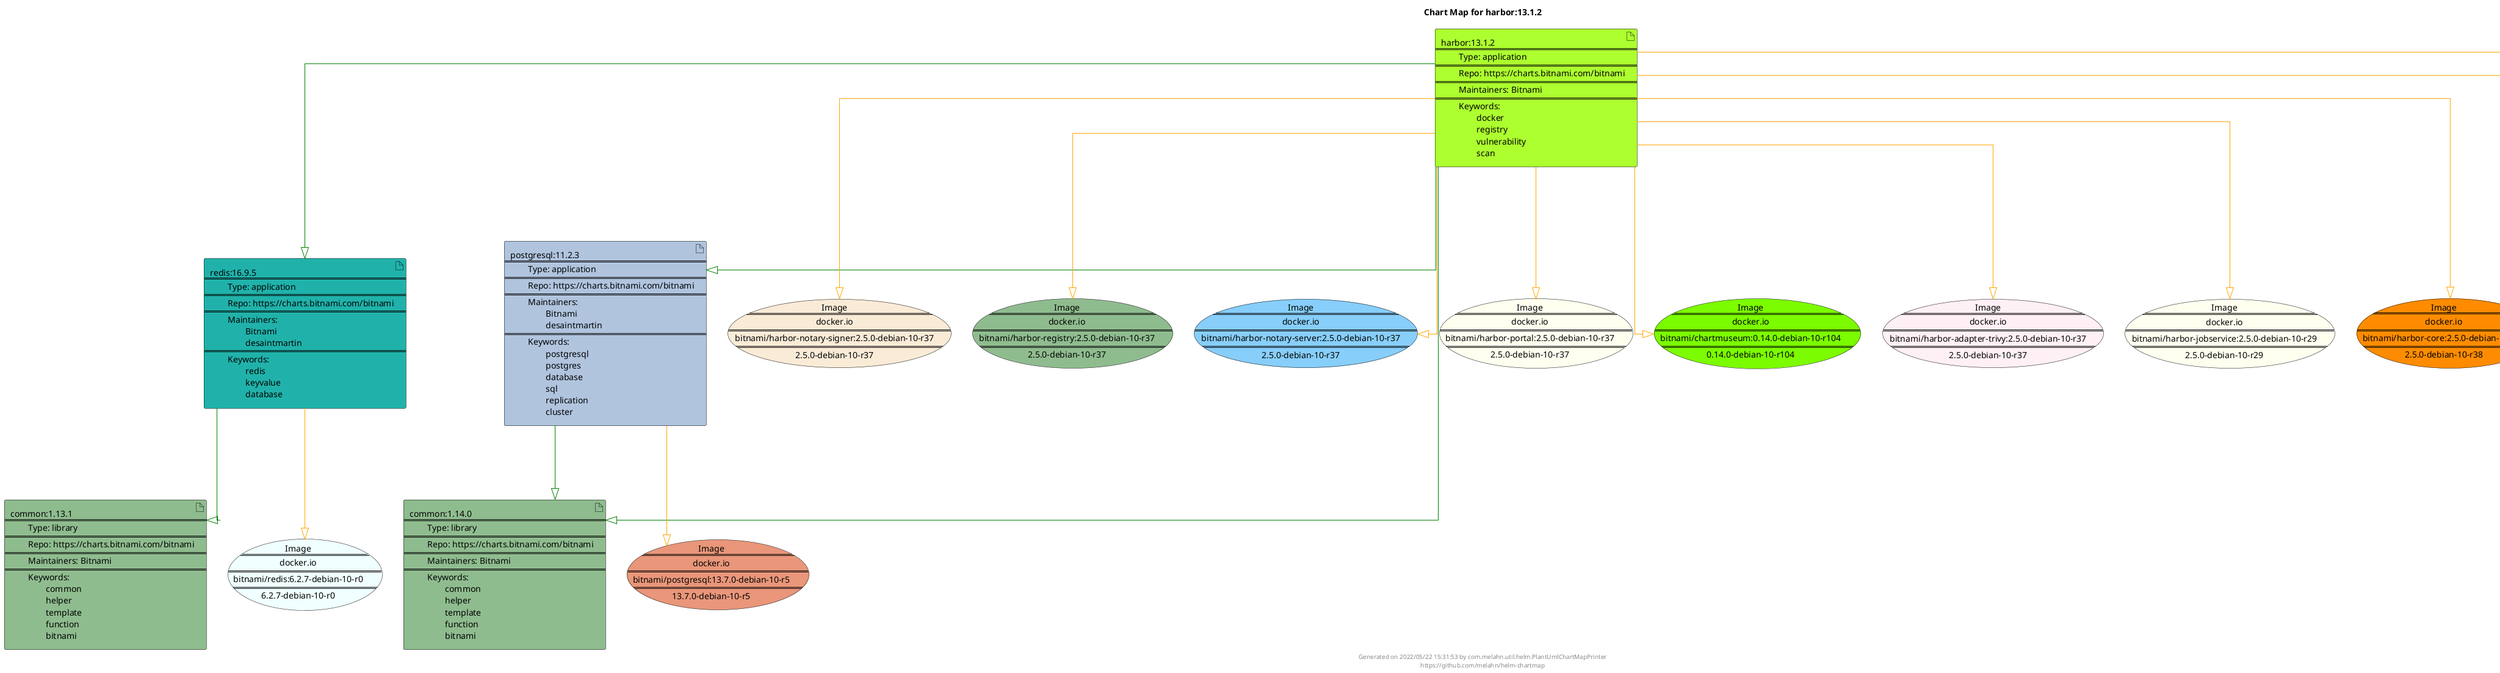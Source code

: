 @startuml
skinparam linetype ortho
skinparam backgroundColor white
skinparam usecaseBorderColor black
skinparam usecaseArrowColor LightSlateGray
skinparam artifactBorderColor black
skinparam artifactArrowColor LightSlateGray

title Chart Map for harbor:13.1.2

'There are 5 referenced Helm Charts
artifact "common:1.13.1\n====\n\tType: library\n====\n\tRepo: https://charts.bitnami.com/bitnami\n====\n\tMaintainers: Bitnami\n====\n\tKeywords: \n\t\tcommon\n\t\thelper\n\t\ttemplate\n\t\tfunction\n\t\tbitnami" as common_1_13_1 #DarkSeaGreen
artifact "redis:16.9.5\n====\n\tType: application\n====\n\tRepo: https://charts.bitnami.com/bitnami\n====\n\tMaintainers: \n\t\tBitnami\n\t\tdesaintmartin\n====\n\tKeywords: \n\t\tredis\n\t\tkeyvalue\n\t\tdatabase" as redis_16_9_5 #LightSeaGreen
artifact "common:1.14.0\n====\n\tType: library\n====\n\tRepo: https://charts.bitnami.com/bitnami\n====\n\tMaintainers: Bitnami\n====\n\tKeywords: \n\t\tcommon\n\t\thelper\n\t\ttemplate\n\t\tfunction\n\t\tbitnami" as common_1_14_0 #DarkSeaGreen
artifact "harbor:13.1.2\n====\n\tType: application\n====\n\tRepo: https://charts.bitnami.com/bitnami\n====\n\tMaintainers: Bitnami\n====\n\tKeywords: \n\t\tdocker\n\t\tregistry\n\t\tvulnerability\n\t\tscan" as harbor_13_1_2 #GreenYellow
artifact "postgresql:11.2.3\n====\n\tType: application\n====\n\tRepo: https://charts.bitnami.com/bitnami\n====\n\tMaintainers: \n\t\tBitnami\n\t\tdesaintmartin\n====\n\tKeywords: \n\t\tpostgresql\n\t\tpostgres\n\t\tdatabase\n\t\tsql\n\t\treplication\n\t\tcluster" as postgresql_11_2_3 #LightSteelBlue

'There are 12 referenced Docker Images
usecase "Image\n====\ndocker.io\n====\nbitnami/harbor-notary-signer:2.5.0-debian-10-r37\n====\n2.5.0-debian-10-r37" as docker_io_bitnami_harbor_notary_signer_2_5_0_debian_10_r37 #AntiqueWhite
usecase "Image\n====\ndocker.io\n====\nbitnami/harbor-registry:2.5.0-debian-10-r37\n====\n2.5.0-debian-10-r37" as docker_io_bitnami_harbor_registry_2_5_0_debian_10_r37 #DarkSeaGreen
usecase "Image\n====\ndocker.io\n====\nbitnami/harbor-notary-server:2.5.0-debian-10-r37\n====\n2.5.0-debian-10-r37" as docker_io_bitnami_harbor_notary_server_2_5_0_debian_10_r37 #LightSkyBlue
usecase "Image\n====\ndocker.io\n====\nbitnami/harbor-portal:2.5.0-debian-10-r37\n====\n2.5.0-debian-10-r37" as docker_io_bitnami_harbor_portal_2_5_0_debian_10_r37 #Ivory
usecase "Image\n====\ndocker.io\n====\nbitnami/chartmuseum:0.14.0-debian-10-r104\n====\n0.14.0-debian-10-r104" as docker_io_bitnami_chartmuseum_0_14_0_debian_10_r104 #LawnGreen
usecase "Image\n====\ndocker.io\n====\nbitnami/harbor-adapter-trivy:2.5.0-debian-10-r37\n====\n2.5.0-debian-10-r37" as docker_io_bitnami_harbor_adapter_trivy_2_5_0_debian_10_r37 #LavenderBlush
usecase "Image\n====\ndocker.io\n====\nbitnami/redis:6.2.7-debian-10-r0\n====\n6.2.7-debian-10-r0" as docker_io_bitnami_redis_6_2_7_debian_10_r0 #Azure
usecase "Image\n====\ndocker.io\n====\nbitnami/harbor-jobservice:2.5.0-debian-10-r29\n====\n2.5.0-debian-10-r29" as docker_io_bitnami_harbor_jobservice_2_5_0_debian_10_r29 #Ivory
usecase "Image\n====\ndocker.io\n====\nbitnami/harbor-core:2.5.0-debian-10-r38\n====\n2.5.0-debian-10-r38" as docker_io_bitnami_harbor_core_2_5_0_debian_10_r38 #Darkorange
usecase "Image\n====\ndocker.io\n====\nbitnami/harbor-registryctl:2.5.0-debian-10-r37\n====\n2.5.0-debian-10-r37" as docker_io_bitnami_harbor_registryctl_2_5_0_debian_10_r37 #Cyan
usecase "Image\n====\ndocker.io\n====\nbitnami/nginx:1.21.6-debian-10-r111\n====\n1.21.6-debian-10-r111" as docker_io_bitnami_nginx_1_21_6_debian_10_r111 #LightPink
usecase "Image\n====\ndocker.io\n====\nbitnami/postgresql:13.7.0-debian-10-r5\n====\n13.7.0-debian-10-r5" as docker_io_bitnami_postgresql_13_7_0_debian_10_r5 #DarkSalmon

'Chart Dependencies
harbor_13_1_2--[#green]-|>postgresql_11_2_3
postgresql_11_2_3--[#green]-|>common_1_14_0
harbor_13_1_2--[#green]-|>redis_16_9_5
redis_16_9_5--[#green]-|>common_1_13_1
harbor_13_1_2--[#green]-|>common_1_14_0
redis_16_9_5--[#orange]-|>docker_io_bitnami_redis_6_2_7_debian_10_r0
harbor_13_1_2--[#orange]-|>docker_io_bitnami_harbor_portal_2_5_0_debian_10_r37
harbor_13_1_2--[#orange]-|>docker_io_bitnami_chartmuseum_0_14_0_debian_10_r104
harbor_13_1_2--[#orange]-|>docker_io_bitnami_harbor_core_2_5_0_debian_10_r38
harbor_13_1_2--[#orange]-|>docker_io_bitnami_harbor_registryctl_2_5_0_debian_10_r37
harbor_13_1_2--[#orange]-|>docker_io_bitnami_harbor_adapter_trivy_2_5_0_debian_10_r37
harbor_13_1_2--[#orange]-|>docker_io_bitnami_nginx_1_21_6_debian_10_r111
harbor_13_1_2--[#orange]-|>docker_io_bitnami_harbor_notary_server_2_5_0_debian_10_r37
harbor_13_1_2--[#orange]-|>docker_io_bitnami_harbor_jobservice_2_5_0_debian_10_r29
harbor_13_1_2--[#orange]-|>docker_io_bitnami_harbor_registry_2_5_0_debian_10_r37
harbor_13_1_2--[#orange]-|>docker_io_bitnami_harbor_notary_signer_2_5_0_debian_10_r37
postgresql_11_2_3--[#orange]-|>docker_io_bitnami_postgresql_13_7_0_debian_10_r5

center footer Generated on 2022/05/22 15:31:53 by com.melahn.util.helm.PlantUmlChartMapPrinter\nhttps://github.com/melahn/helm-chartmap
@enduml
